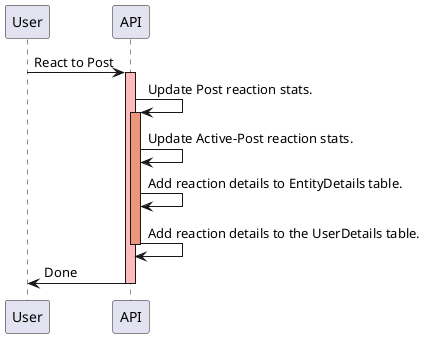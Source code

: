 @startuml
participant User

User -> API: React to Post
activate API #FFBBBB

API -> API: Update Post reaction stats.
activate API #DarkSalmon

API -> API: Update Active-Post reaction stats.

API -> API: Add reaction details to EntityDetails table.

API -> API: Add reaction details to the UserDetails table.

deactivate API
API -> User: Done
deactivate API
@enduml

